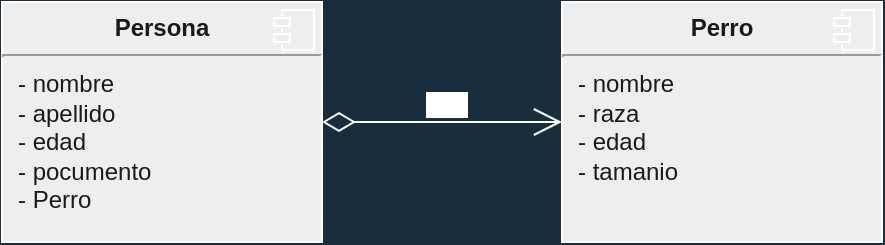 <mxfile version="20.3.0" type="device"><diagram id="IKXKBRyrfC6gEhp2fiQK" name="Página-1"><mxGraphModel dx="1108" dy="625" grid="1" gridSize="10" guides="1" tooltips="1" connect="1" arrows="1" fold="1" page="1" pageScale="1" pageWidth="827" pageHeight="1169" background="#182E3E" math="0" shadow="0"><root><mxCell id="0"/><mxCell id="1" parent="0"/><mxCell id="o3Cm1baIz-wTfehV4_jS-15" value="&lt;p style=&quot;margin:0px;margin-top:6px;text-align:center;&quot;&gt;&lt;b&gt;Perro&lt;/b&gt;&lt;/p&gt;&lt;hr&gt;&lt;p style=&quot;margin:0px;margin-left:8px;&quot;&gt;- nombre&lt;br&gt;- raza&lt;/p&gt;&lt;p style=&quot;margin:0px;margin-left:8px;&quot;&gt;- edad&lt;/p&gt;&lt;p style=&quot;margin:0px;margin-left:8px;&quot;&gt;- tamanio&lt;/p&gt;" style="align=left;overflow=fill;html=1;dropTarget=0;strokeColor=#FFFFFF;fontColor=#1A1A1A;fillColor=#EEEEEE;" vertex="1" parent="1"><mxGeometry x="360" y="80" width="160" height="120" as="geometry"/></mxCell><mxCell id="o3Cm1baIz-wTfehV4_jS-16" value="" style="shape=component;jettyWidth=8;jettyHeight=4;strokeColor=#FFFFFF;fontColor=#1A1A1A;fillColor=#EEEEEE;" vertex="1" parent="o3Cm1baIz-wTfehV4_jS-15"><mxGeometry x="1" width="20" height="20" relative="1" as="geometry"><mxPoint x="-24" y="4" as="offset"/></mxGeometry></mxCell><mxCell id="o3Cm1baIz-wTfehV4_jS-17" value="&lt;p style=&quot;margin:0px;margin-top:6px;text-align:center;&quot;&gt;&lt;b&gt;Persona&lt;/b&gt;&lt;/p&gt;&lt;hr&gt;&lt;p style=&quot;margin: 0px 0px 0px 8px;&quot;&gt;- nombre&lt;br&gt;- apellido&lt;/p&gt;&lt;p style=&quot;margin: 0px 0px 0px 8px;&quot;&gt;- edad&lt;/p&gt;&lt;p style=&quot;margin: 0px 0px 0px 8px;&quot;&gt;- pocumento&lt;/p&gt;&lt;p style=&quot;margin: 0px 0px 0px 8px;&quot;&gt;- Perro&lt;/p&gt;" style="align=left;overflow=fill;html=1;dropTarget=0;strokeColor=#FFFFFF;fontColor=#1A1A1A;fillColor=#EEEEEE;" vertex="1" parent="1"><mxGeometry x="80" y="80" width="160" height="120" as="geometry"/></mxCell><mxCell id="o3Cm1baIz-wTfehV4_jS-18" value="" style="shape=component;jettyWidth=8;jettyHeight=4;strokeColor=#FFFFFF;fontColor=#1A1A1A;fillColor=#EEEEEE;" vertex="1" parent="o3Cm1baIz-wTfehV4_jS-17"><mxGeometry x="1" width="20" height="20" relative="1" as="geometry"><mxPoint x="-24" y="4" as="offset"/></mxGeometry></mxCell><mxCell id="o3Cm1baIz-wTfehV4_jS-21" value="1...1" style="endArrow=open;html=1;endSize=12;startArrow=diamondThin;startSize=14;startFill=0;edgeStyle=orthogonalEdgeStyle;align=left;verticalAlign=bottom;rounded=0;strokeColor=#FFFFFF;fontColor=#FFFFFF;exitX=1;exitY=0.5;exitDx=0;exitDy=0;" edge="1" parent="1" source="o3Cm1baIz-wTfehV4_jS-17"><mxGeometry x="-0.167" relative="1" as="geometry"><mxPoint x="250" y="139.5" as="sourcePoint"/><mxPoint x="360" y="140" as="targetPoint"/><mxPoint as="offset"/></mxGeometry></mxCell></root></mxGraphModel></diagram></mxfile>